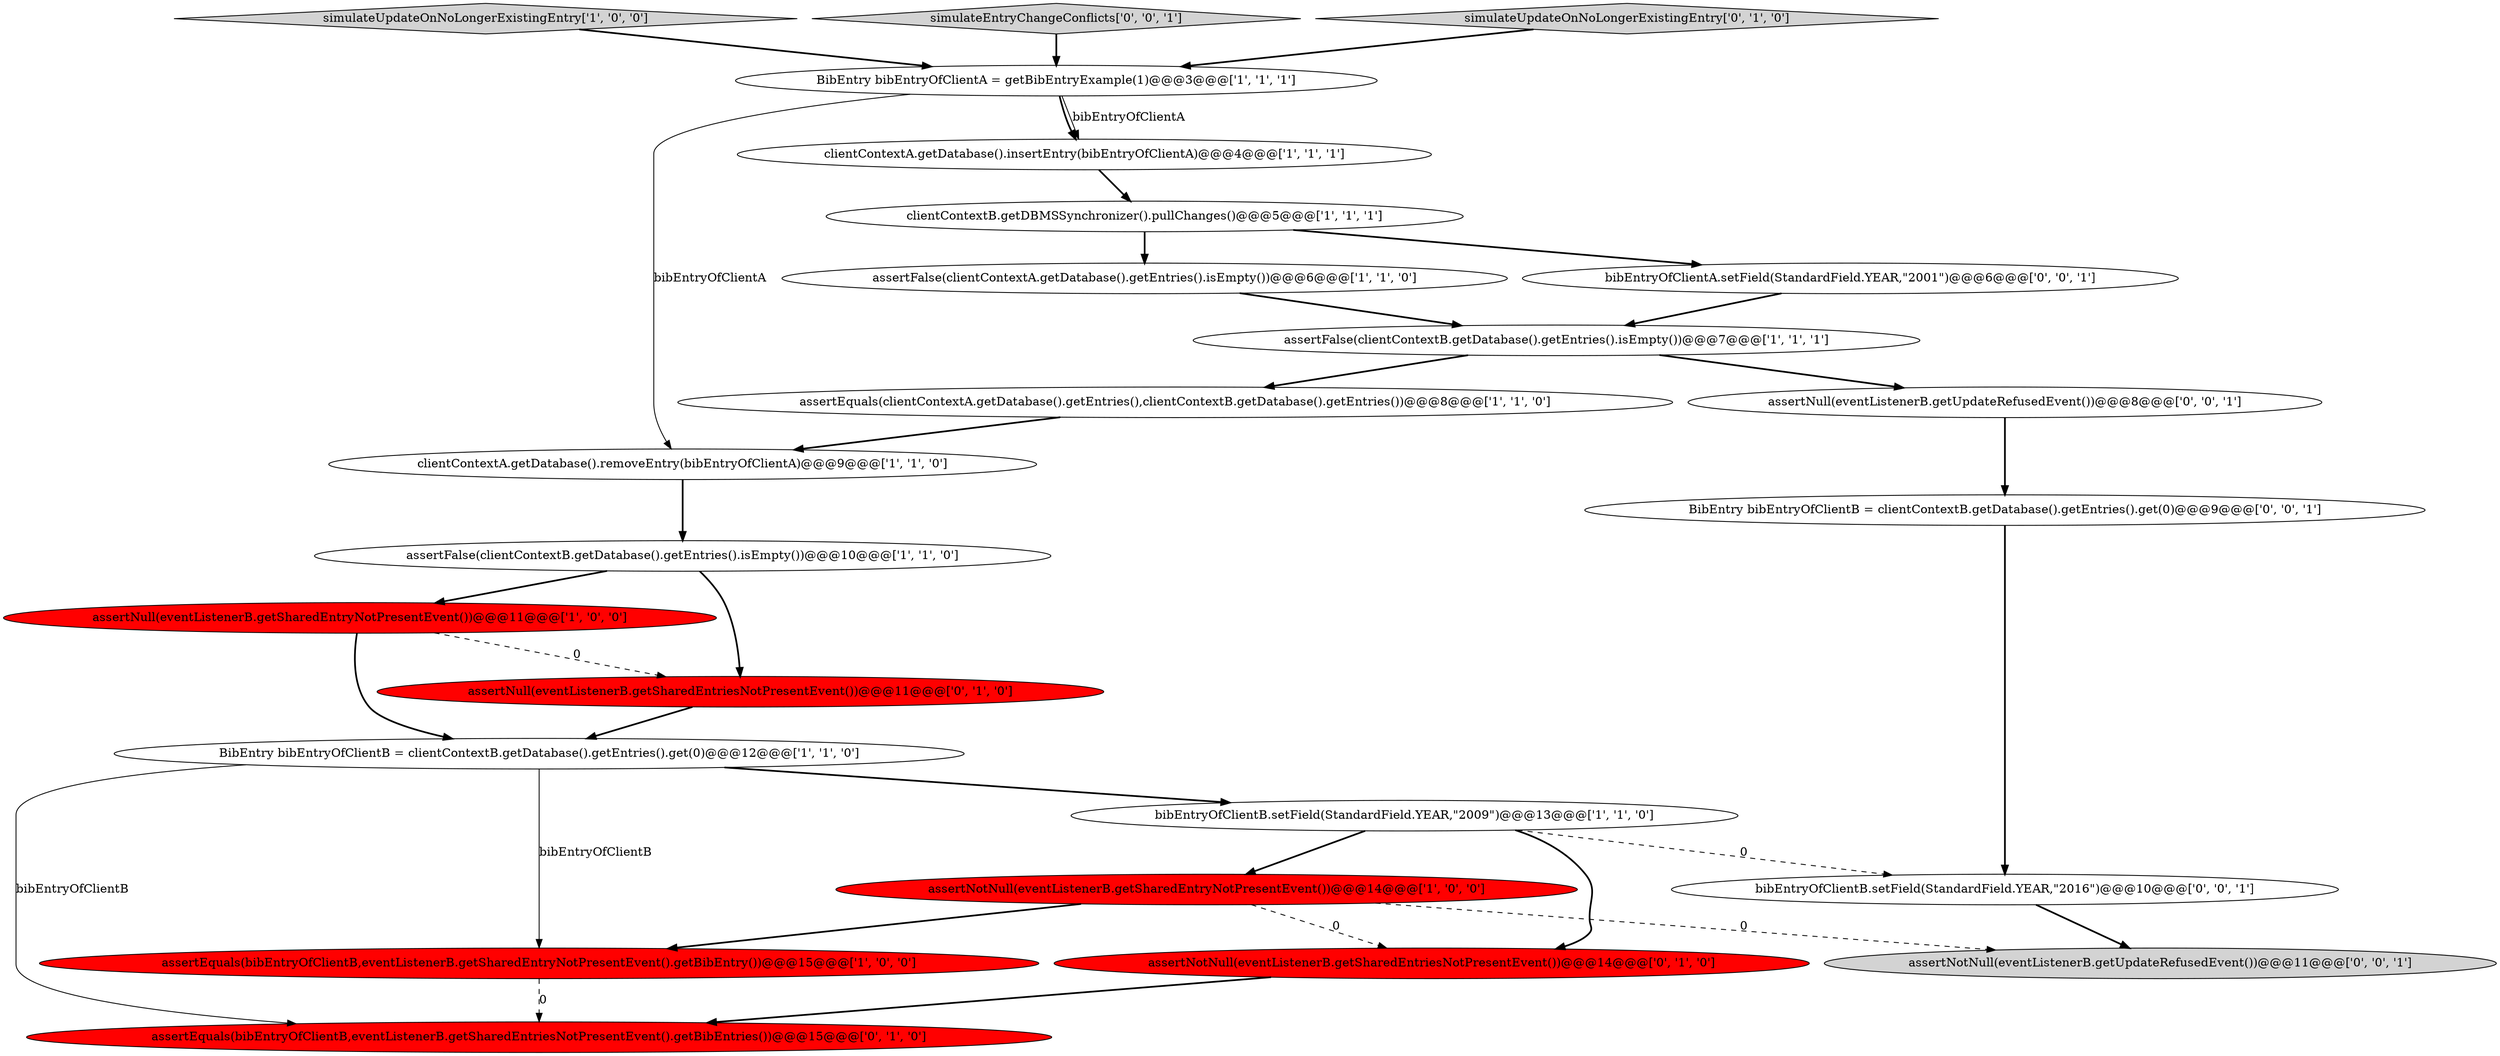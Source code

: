 digraph {
5 [style = filled, label = "assertFalse(clientContextA.getDatabase().getEntries().isEmpty())@@@6@@@['1', '1', '0']", fillcolor = white, shape = ellipse image = "AAA0AAABBB1BBB"];
12 [style = filled, label = "clientContextA.getDatabase().removeEntry(bibEntryOfClientA)@@@9@@@['1', '1', '0']", fillcolor = white, shape = ellipse image = "AAA0AAABBB1BBB"];
18 [style = filled, label = "assertNull(eventListenerB.getUpdateRefusedEvent())@@@8@@@['0', '0', '1']", fillcolor = white, shape = ellipse image = "AAA0AAABBB3BBB"];
3 [style = filled, label = "simulateUpdateOnNoLongerExistingEntry['1', '0', '0']", fillcolor = lightgray, shape = diamond image = "AAA0AAABBB1BBB"];
9 [style = filled, label = "BibEntry bibEntryOfClientB = clientContextB.getDatabase().getEntries().get(0)@@@12@@@['1', '1', '0']", fillcolor = white, shape = ellipse image = "AAA0AAABBB1BBB"];
1 [style = filled, label = "clientContextB.getDBMSSynchronizer().pullChanges()@@@5@@@['1', '1', '1']", fillcolor = white, shape = ellipse image = "AAA0AAABBB1BBB"];
13 [style = filled, label = "BibEntry bibEntryOfClientA = getBibEntryExample(1)@@@3@@@['1', '1', '1']", fillcolor = white, shape = ellipse image = "AAA0AAABBB1BBB"];
2 [style = filled, label = "assertNull(eventListenerB.getSharedEntryNotPresentEvent())@@@11@@@['1', '0', '0']", fillcolor = red, shape = ellipse image = "AAA1AAABBB1BBB"];
22 [style = filled, label = "BibEntry bibEntryOfClientB = clientContextB.getDatabase().getEntries().get(0)@@@9@@@['0', '0', '1']", fillcolor = white, shape = ellipse image = "AAA0AAABBB3BBB"];
0 [style = filled, label = "clientContextA.getDatabase().insertEntry(bibEntryOfClientA)@@@4@@@['1', '1', '1']", fillcolor = white, shape = ellipse image = "AAA0AAABBB1BBB"];
23 [style = filled, label = "simulateEntryChangeConflicts['0', '0', '1']", fillcolor = lightgray, shape = diamond image = "AAA0AAABBB3BBB"];
20 [style = filled, label = "assertNotNull(eventListenerB.getUpdateRefusedEvent())@@@11@@@['0', '0', '1']", fillcolor = lightgray, shape = ellipse image = "AAA0AAABBB3BBB"];
19 [style = filled, label = "bibEntryOfClientA.setField(StandardField.YEAR,\"2001\")@@@6@@@['0', '0', '1']", fillcolor = white, shape = ellipse image = "AAA0AAABBB3BBB"];
6 [style = filled, label = "assertNotNull(eventListenerB.getSharedEntryNotPresentEvent())@@@14@@@['1', '0', '0']", fillcolor = red, shape = ellipse image = "AAA1AAABBB1BBB"];
10 [style = filled, label = "assertEquals(clientContextA.getDatabase().getEntries(),clientContextB.getDatabase().getEntries())@@@8@@@['1', '1', '0']", fillcolor = white, shape = ellipse image = "AAA0AAABBB1BBB"];
16 [style = filled, label = "assertNotNull(eventListenerB.getSharedEntriesNotPresentEvent())@@@14@@@['0', '1', '0']", fillcolor = red, shape = ellipse image = "AAA1AAABBB2BBB"];
14 [style = filled, label = "simulateUpdateOnNoLongerExistingEntry['0', '1', '0']", fillcolor = lightgray, shape = diamond image = "AAA0AAABBB2BBB"];
4 [style = filled, label = "bibEntryOfClientB.setField(StandardField.YEAR,\"2009\")@@@13@@@['1', '1', '0']", fillcolor = white, shape = ellipse image = "AAA0AAABBB1BBB"];
8 [style = filled, label = "assertEquals(bibEntryOfClientB,eventListenerB.getSharedEntryNotPresentEvent().getBibEntry())@@@15@@@['1', '0', '0']", fillcolor = red, shape = ellipse image = "AAA1AAABBB1BBB"];
15 [style = filled, label = "assertNull(eventListenerB.getSharedEntriesNotPresentEvent())@@@11@@@['0', '1', '0']", fillcolor = red, shape = ellipse image = "AAA1AAABBB2BBB"];
17 [style = filled, label = "assertEquals(bibEntryOfClientB,eventListenerB.getSharedEntriesNotPresentEvent().getBibEntries())@@@15@@@['0', '1', '0']", fillcolor = red, shape = ellipse image = "AAA1AAABBB2BBB"];
7 [style = filled, label = "assertFalse(clientContextB.getDatabase().getEntries().isEmpty())@@@10@@@['1', '1', '0']", fillcolor = white, shape = ellipse image = "AAA0AAABBB1BBB"];
11 [style = filled, label = "assertFalse(clientContextB.getDatabase().getEntries().isEmpty())@@@7@@@['1', '1', '1']", fillcolor = white, shape = ellipse image = "AAA0AAABBB1BBB"];
21 [style = filled, label = "bibEntryOfClientB.setField(StandardField.YEAR,\"2016\")@@@10@@@['0', '0', '1']", fillcolor = white, shape = ellipse image = "AAA0AAABBB3BBB"];
1->5 [style = bold, label=""];
4->6 [style = bold, label=""];
6->20 [style = dashed, label="0"];
9->4 [style = bold, label=""];
22->21 [style = bold, label=""];
19->11 [style = bold, label=""];
13->12 [style = solid, label="bibEntryOfClientA"];
2->9 [style = bold, label=""];
16->17 [style = bold, label=""];
4->21 [style = dashed, label="0"];
12->7 [style = bold, label=""];
11->18 [style = bold, label=""];
2->15 [style = dashed, label="0"];
6->16 [style = dashed, label="0"];
18->22 [style = bold, label=""];
21->20 [style = bold, label=""];
13->0 [style = solid, label="bibEntryOfClientA"];
23->13 [style = bold, label=""];
11->10 [style = bold, label=""];
10->12 [style = bold, label=""];
0->1 [style = bold, label=""];
7->2 [style = bold, label=""];
15->9 [style = bold, label=""];
6->8 [style = bold, label=""];
3->13 [style = bold, label=""];
8->17 [style = dashed, label="0"];
7->15 [style = bold, label=""];
5->11 [style = bold, label=""];
14->13 [style = bold, label=""];
9->17 [style = solid, label="bibEntryOfClientB"];
1->19 [style = bold, label=""];
9->8 [style = solid, label="bibEntryOfClientB"];
4->16 [style = bold, label=""];
13->0 [style = bold, label=""];
}

